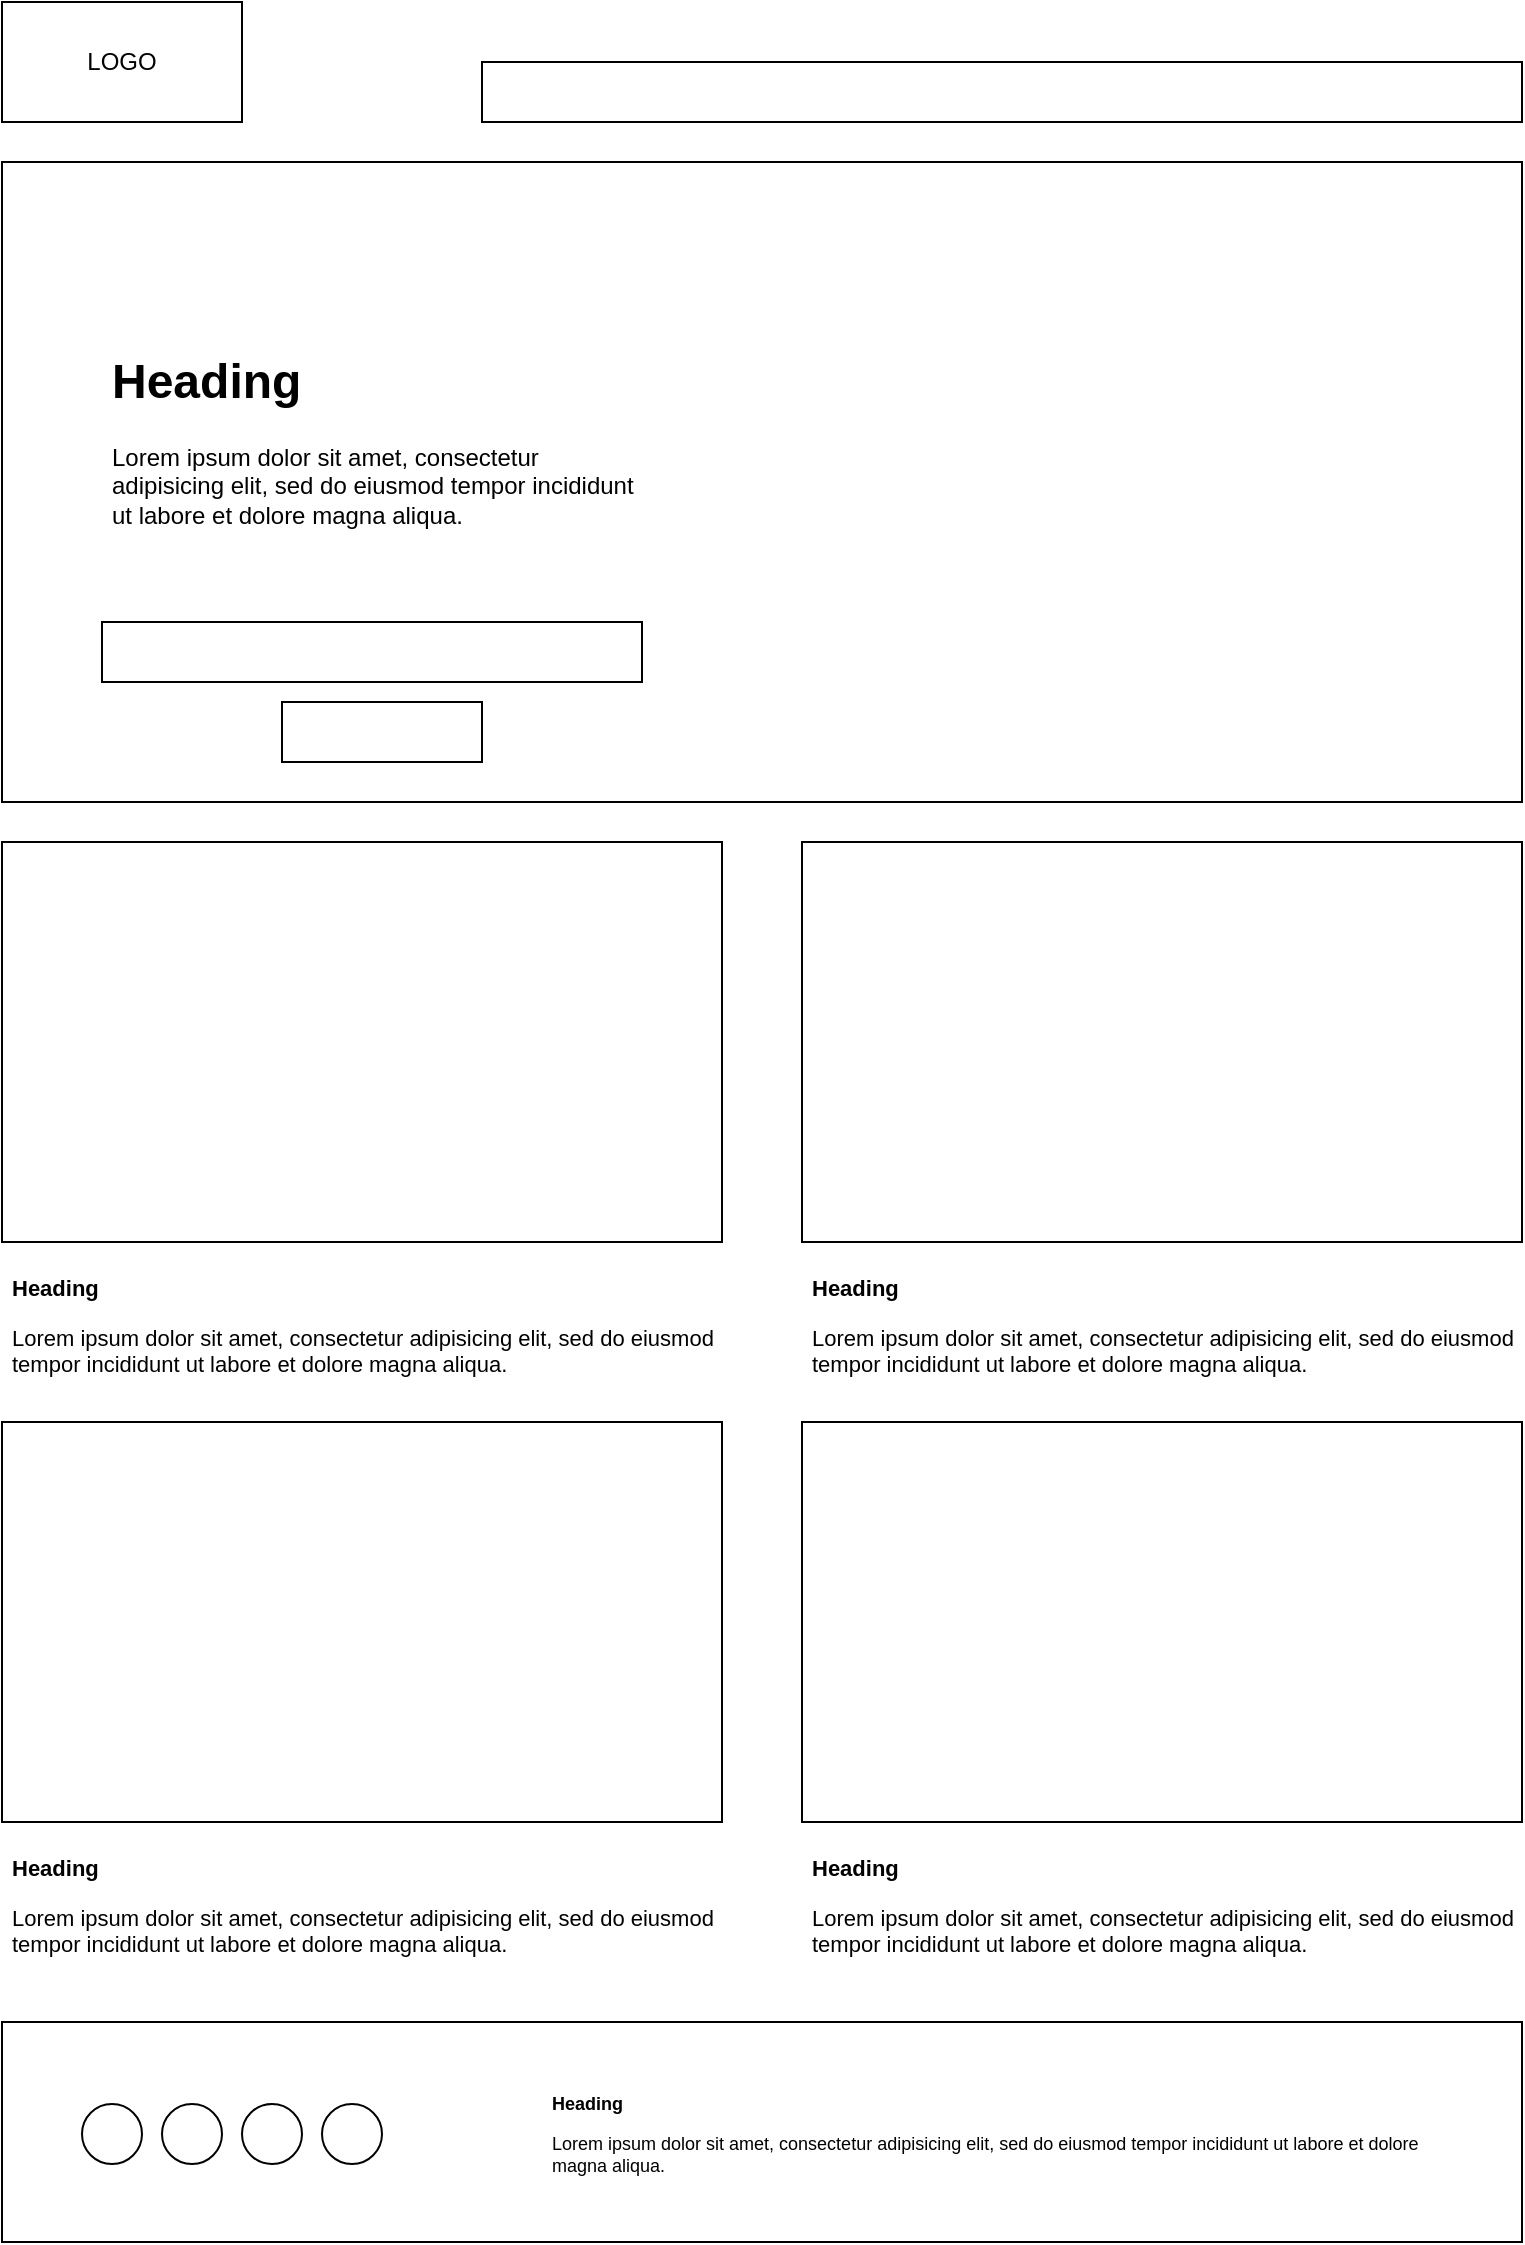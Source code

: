 <mxfile version="23.0.2" type="github">
  <diagram name="Página-1" id="yoPz0rujgMvUbTxp1bWk">
    <mxGraphModel dx="2536" dy="1012" grid="1" gridSize="10" guides="1" tooltips="1" connect="1" arrows="1" fold="1" page="1" pageScale="1" pageWidth="827" pageHeight="1169" math="0" shadow="0">
      <root>
        <mxCell id="0" />
        <mxCell id="1" parent="0" />
        <mxCell id="oiACmsicqmKahSeFU9eq-1" value="LOGO" style="rounded=0;whiteSpace=wrap;html=1;" vertex="1" parent="1">
          <mxGeometry x="40" y="20" width="120" height="60" as="geometry" />
        </mxCell>
        <mxCell id="oiACmsicqmKahSeFU9eq-4" value="" style="rounded=0;whiteSpace=wrap;html=1;" vertex="1" parent="1">
          <mxGeometry x="40" y="100" width="760" height="320" as="geometry" />
        </mxCell>
        <mxCell id="oiACmsicqmKahSeFU9eq-5" value="&lt;h1&gt;Heading&lt;/h1&gt;&lt;p&gt;Lorem ipsum dolor sit amet, consectetur adipisicing elit, sed do eiusmod tempor incididunt ut labore et dolore magna aliqua.&lt;/p&gt;" style="text;html=1;strokeColor=none;fillColor=none;spacing=5;spacingTop=-20;whiteSpace=wrap;overflow=hidden;rounded=0;" vertex="1" parent="1">
          <mxGeometry x="90" y="190" width="270" height="120" as="geometry" />
        </mxCell>
        <mxCell id="oiACmsicqmKahSeFU9eq-6" value="" style="rounded=0;whiteSpace=wrap;html=1;" vertex="1" parent="1">
          <mxGeometry x="40" y="440" width="360" height="200" as="geometry" />
        </mxCell>
        <mxCell id="oiACmsicqmKahSeFU9eq-7" value="" style="rounded=0;whiteSpace=wrap;html=1;" vertex="1" parent="1">
          <mxGeometry x="440" y="440" width="360" height="200" as="geometry" />
        </mxCell>
        <mxCell id="oiACmsicqmKahSeFU9eq-8" value="" style="rounded=0;whiteSpace=wrap;html=1;" vertex="1" parent="1">
          <mxGeometry x="40" y="730" width="360" height="200" as="geometry" />
        </mxCell>
        <mxCell id="oiACmsicqmKahSeFU9eq-9" value="" style="rounded=0;whiteSpace=wrap;html=1;" vertex="1" parent="1">
          <mxGeometry x="440" y="730" width="360" height="200" as="geometry" />
        </mxCell>
        <mxCell id="oiACmsicqmKahSeFU9eq-11" value="&lt;h1 style=&quot;font-size: 11px;&quot;&gt;Heading&lt;/h1&gt;&lt;p style=&quot;font-size: 11px;&quot;&gt;Lorem ipsum dolor sit amet, consectetur adipisicing elit, sed do eiusmod tempor incididunt ut labore et dolore magna aliqua.&lt;/p&gt;" style="text;html=1;strokeColor=none;fillColor=none;spacing=5;spacingTop=-20;whiteSpace=wrap;overflow=hidden;rounded=0;fontSize=11;" vertex="1" parent="1">
          <mxGeometry x="40" y="660" width="360" height="60" as="geometry" />
        </mxCell>
        <mxCell id="oiACmsicqmKahSeFU9eq-12" value="&lt;h1 style=&quot;font-size: 11px;&quot;&gt;Heading&lt;/h1&gt;&lt;p style=&quot;font-size: 11px;&quot;&gt;Lorem ipsum dolor sit amet, consectetur adipisicing elit, sed do eiusmod tempor incididunt ut labore et dolore magna aliqua.&lt;/p&gt;" style="text;html=1;strokeColor=none;fillColor=none;spacing=5;spacingTop=-20;whiteSpace=wrap;overflow=hidden;rounded=0;fontSize=11;" vertex="1" parent="1">
          <mxGeometry x="440" y="660" width="360" height="60" as="geometry" />
        </mxCell>
        <mxCell id="oiACmsicqmKahSeFU9eq-13" value="&lt;h1 style=&quot;font-size: 11px;&quot;&gt;Heading&lt;/h1&gt;&lt;p style=&quot;font-size: 11px;&quot;&gt;Lorem ipsum dolor sit amet, consectetur adipisicing elit, sed do eiusmod tempor incididunt ut labore et dolore magna aliqua.&lt;/p&gt;" style="text;html=1;strokeColor=none;fillColor=none;spacing=5;spacingTop=-20;whiteSpace=wrap;overflow=hidden;rounded=0;fontSize=11;" vertex="1" parent="1">
          <mxGeometry x="40" y="950" width="360" height="60" as="geometry" />
        </mxCell>
        <mxCell id="oiACmsicqmKahSeFU9eq-14" value="&lt;h1 style=&quot;font-size: 11px;&quot;&gt;Heading&lt;/h1&gt;&lt;p style=&quot;font-size: 11px;&quot;&gt;Lorem ipsum dolor sit amet, consectetur adipisicing elit, sed do eiusmod tempor incididunt ut labore et dolore magna aliqua.&lt;/p&gt;" style="text;html=1;strokeColor=none;fillColor=none;spacing=5;spacingTop=-20;whiteSpace=wrap;overflow=hidden;rounded=0;fontSize=11;" vertex="1" parent="1">
          <mxGeometry x="440" y="950" width="360" height="60" as="geometry" />
        </mxCell>
        <mxCell id="oiACmsicqmKahSeFU9eq-16" value="" style="rounded=0;whiteSpace=wrap;html=1;" vertex="1" parent="1">
          <mxGeometry x="40" y="1030" width="760" height="110" as="geometry" />
        </mxCell>
        <mxCell id="oiACmsicqmKahSeFU9eq-17" value="" style="ellipse;whiteSpace=wrap;html=1;aspect=fixed;verticalAlign=middle;" vertex="1" parent="1">
          <mxGeometry x="80" y="1071" width="30" height="30" as="geometry" />
        </mxCell>
        <mxCell id="oiACmsicqmKahSeFU9eq-18" value="" style="ellipse;whiteSpace=wrap;html=1;aspect=fixed;verticalAlign=middle;" vertex="1" parent="1">
          <mxGeometry x="120" y="1071" width="30" height="30" as="geometry" />
        </mxCell>
        <mxCell id="oiACmsicqmKahSeFU9eq-19" value="" style="ellipse;whiteSpace=wrap;html=1;aspect=fixed;verticalAlign=middle;" vertex="1" parent="1">
          <mxGeometry x="160" y="1071" width="30" height="30" as="geometry" />
        </mxCell>
        <mxCell id="oiACmsicqmKahSeFU9eq-20" value="" style="ellipse;whiteSpace=wrap;html=1;aspect=fixed;verticalAlign=middle;" vertex="1" parent="1">
          <mxGeometry x="200" y="1071" width="30" height="30" as="geometry" />
        </mxCell>
        <mxCell id="oiACmsicqmKahSeFU9eq-21" value="&lt;h1 style=&quot;font-size: 9px;&quot;&gt;Heading&lt;/h1&gt;&lt;p style=&quot;font-size: 9px;&quot;&gt;Lorem ipsum dolor sit amet, consectetur adipisicing elit, sed do eiusmod tempor incididunt ut labore et dolore magna aliqua.&lt;/p&gt;" style="text;html=1;strokeColor=none;fillColor=none;spacing=5;spacingTop=-20;whiteSpace=wrap;overflow=hidden;rounded=0;fontSize=9;" vertex="1" parent="1">
          <mxGeometry x="310" y="1070" width="450" height="60" as="geometry" />
        </mxCell>
        <mxCell id="oiACmsicqmKahSeFU9eq-23" value="" style="rounded=0;whiteSpace=wrap;html=1;" vertex="1" parent="1">
          <mxGeometry x="280" y="50" width="520" height="30" as="geometry" />
        </mxCell>
        <mxCell id="oiACmsicqmKahSeFU9eq-24" value="" style="rounded=0;whiteSpace=wrap;html=1;verticalAlign=middle;" vertex="1" parent="1">
          <mxGeometry x="90" y="330" width="270" height="30" as="geometry" />
        </mxCell>
        <mxCell id="oiACmsicqmKahSeFU9eq-25" value="" style="rounded=0;whiteSpace=wrap;html=1;verticalAlign=middle;" vertex="1" parent="1">
          <mxGeometry x="180" y="370" width="100" height="30" as="geometry" />
        </mxCell>
      </root>
    </mxGraphModel>
  </diagram>
</mxfile>
